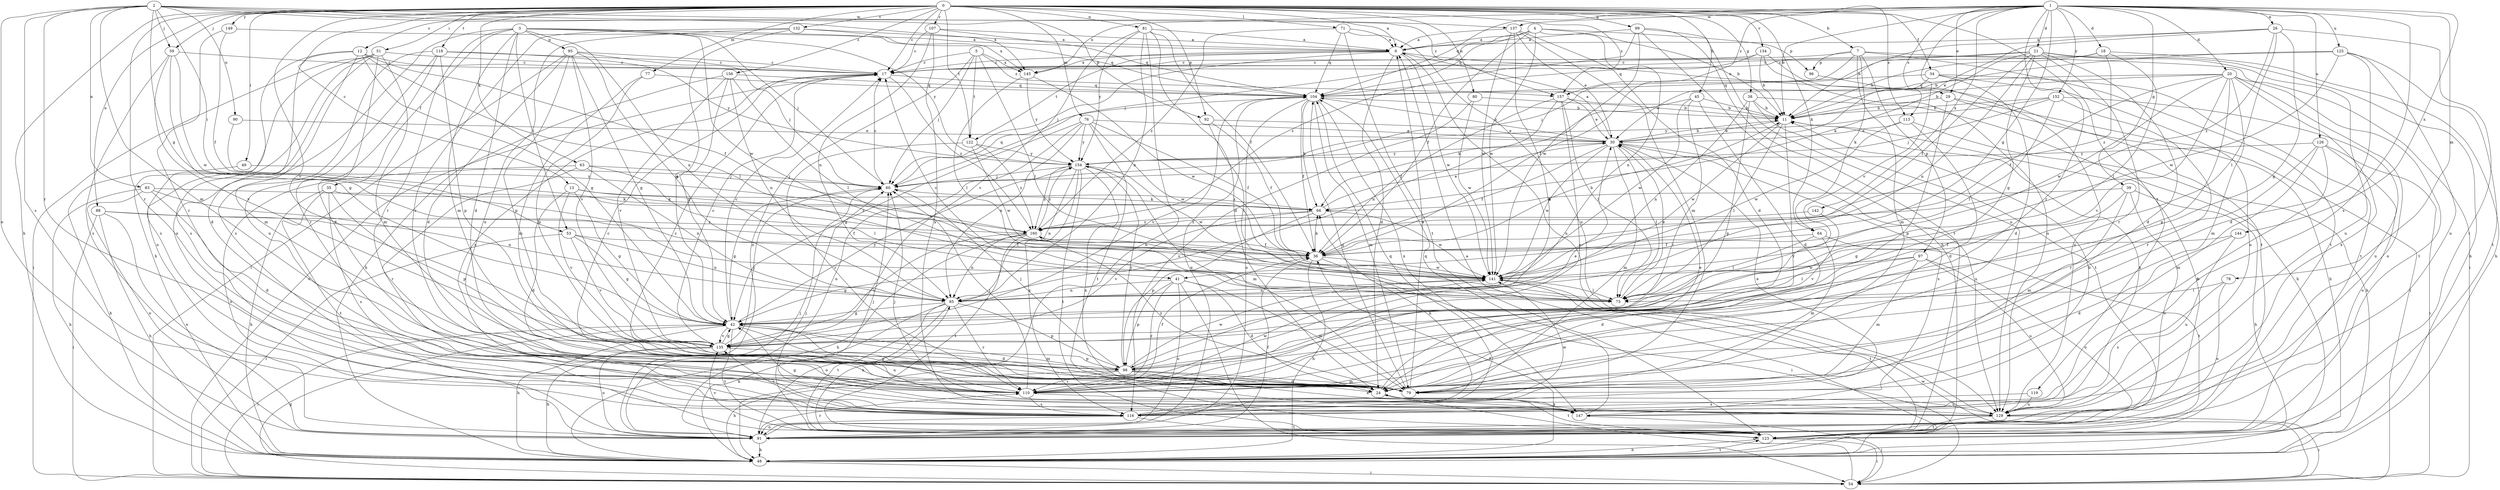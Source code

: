 strict digraph  {
0;
1;
2;
3;
4;
5;
6;
7;
11;
12;
13;
17;
18;
20;
21;
24;
26;
29;
30;
34;
35;
36;
38;
39;
41;
42;
45;
48;
49;
51;
53;
54;
59;
60;
63;
64;
66;
71;
73;
76;
77;
78;
79;
80;
81;
83;
85;
88;
90;
91;
92;
95;
96;
97;
98;
99;
104;
107;
110;
113;
116;
118;
119;
122;
123;
125;
126;
129;
132;
134;
135;
137;
141;
142;
144;
145;
147;
149;
152;
154;
156;
157;
160;
0 -> 6  [label=a];
0 -> 7  [label=b];
0 -> 12  [label=c];
0 -> 13  [label=c];
0 -> 17  [label=c];
0 -> 34  [label=f];
0 -> 38  [label=g];
0 -> 45  [label=h];
0 -> 48  [label=h];
0 -> 49  [label=i];
0 -> 51  [label=i];
0 -> 59  [label=j];
0 -> 63  [label=k];
0 -> 64  [label=k];
0 -> 71  [label=l];
0 -> 76  [label=m];
0 -> 77  [label=m];
0 -> 80  [label=n];
0 -> 81  [label=n];
0 -> 88  [label=o];
0 -> 92  [label=p];
0 -> 99  [label=q];
0 -> 107  [label=r];
0 -> 110  [label=r];
0 -> 113  [label=s];
0 -> 118  [label=t];
0 -> 119  [label=t];
0 -> 122  [label=t];
0 -> 132  [label=v];
0 -> 134  [label=v];
0 -> 135  [label=v];
0 -> 149  [label=y];
0 -> 156  [label=z];
0 -> 157  [label=z];
1 -> 11  [label=b];
1 -> 18  [label=d];
1 -> 20  [label=d];
1 -> 21  [label=d];
1 -> 26  [label=e];
1 -> 29  [label=e];
1 -> 39  [label=g];
1 -> 41  [label=g];
1 -> 78  [label=m];
1 -> 104  [label=q];
1 -> 110  [label=r];
1 -> 113  [label=s];
1 -> 116  [label=s];
1 -> 125  [label=u];
1 -> 126  [label=u];
1 -> 135  [label=v];
1 -> 137  [label=w];
1 -> 142  [label=x];
1 -> 144  [label=x];
1 -> 145  [label=x];
1 -> 152  [label=y];
1 -> 157  [label=z];
2 -> 41  [label=g];
2 -> 53  [label=i];
2 -> 59  [label=j];
2 -> 79  [label=m];
2 -> 83  [label=n];
2 -> 90  [label=o];
2 -> 91  [label=o];
2 -> 92  [label=p];
2 -> 110  [label=r];
2 -> 116  [label=s];
2 -> 137  [label=w];
2 -> 145  [label=x];
2 -> 157  [label=z];
3 -> 24  [label=d];
3 -> 35  [label=f];
3 -> 53  [label=i];
3 -> 60  [label=j];
3 -> 79  [label=m];
3 -> 85  [label=n];
3 -> 91  [label=o];
3 -> 95  [label=p];
3 -> 110  [label=r];
3 -> 141  [label=w];
3 -> 145  [label=x];
3 -> 154  [label=y];
4 -> 6  [label=a];
4 -> 11  [label=b];
4 -> 36  [label=f];
4 -> 60  [label=j];
4 -> 85  [label=n];
4 -> 96  [label=p];
4 -> 104  [label=q];
4 -> 141  [label=w];
5 -> 17  [label=c];
5 -> 60  [label=j];
5 -> 73  [label=l];
5 -> 91  [label=o];
5 -> 122  [label=t];
5 -> 145  [label=x];
5 -> 157  [label=z];
6 -> 17  [label=c];
6 -> 24  [label=d];
6 -> 29  [label=e];
6 -> 60  [label=j];
6 -> 122  [label=t];
6 -> 129  [label=u];
6 -> 141  [label=w];
6 -> 145  [label=x];
7 -> 17  [label=c];
7 -> 36  [label=f];
7 -> 54  [label=i];
7 -> 64  [label=k];
7 -> 79  [label=m];
7 -> 96  [label=p];
7 -> 97  [label=p];
7 -> 123  [label=t];
11 -> 30  [label=e];
11 -> 73  [label=l];
11 -> 110  [label=r];
11 -> 141  [label=w];
11 -> 147  [label=x];
12 -> 17  [label=c];
12 -> 24  [label=d];
12 -> 36  [label=f];
12 -> 42  [label=g];
12 -> 73  [label=l];
12 -> 79  [label=m];
12 -> 116  [label=s];
13 -> 24  [label=d];
13 -> 42  [label=g];
13 -> 66  [label=k];
13 -> 135  [label=v];
13 -> 160  [label=z];
17 -> 104  [label=q];
17 -> 160  [label=z];
18 -> 11  [label=b];
18 -> 17  [label=c];
18 -> 48  [label=h];
18 -> 73  [label=l];
18 -> 160  [label=z];
20 -> 11  [label=b];
20 -> 36  [label=f];
20 -> 79  [label=m];
20 -> 91  [label=o];
20 -> 98  [label=p];
20 -> 104  [label=q];
20 -> 123  [label=t];
20 -> 135  [label=v];
20 -> 141  [label=w];
20 -> 147  [label=x];
21 -> 17  [label=c];
21 -> 24  [label=d];
21 -> 36  [label=f];
21 -> 42  [label=g];
21 -> 48  [label=h];
21 -> 60  [label=j];
21 -> 66  [label=k];
21 -> 85  [label=n];
21 -> 110  [label=r];
21 -> 129  [label=u];
24 -> 17  [label=c];
24 -> 30  [label=e];
24 -> 123  [label=t];
24 -> 147  [label=x];
26 -> 6  [label=a];
26 -> 11  [label=b];
26 -> 30  [label=e];
26 -> 42  [label=g];
26 -> 73  [label=l];
26 -> 123  [label=t];
26 -> 160  [label=z];
29 -> 11  [label=b];
29 -> 48  [label=h];
29 -> 54  [label=i];
29 -> 98  [label=p];
30 -> 6  [label=a];
30 -> 11  [label=b];
30 -> 36  [label=f];
30 -> 73  [label=l];
30 -> 79  [label=m];
30 -> 104  [label=q];
30 -> 116  [label=s];
30 -> 129  [label=u];
30 -> 141  [label=w];
30 -> 154  [label=y];
34 -> 24  [label=d];
34 -> 30  [label=e];
34 -> 104  [label=q];
34 -> 123  [label=t];
34 -> 129  [label=u];
35 -> 48  [label=h];
35 -> 66  [label=k];
35 -> 98  [label=p];
35 -> 116  [label=s];
35 -> 123  [label=t];
36 -> 11  [label=b];
36 -> 42  [label=g];
36 -> 48  [label=h];
36 -> 54  [label=i];
36 -> 66  [label=k];
36 -> 141  [label=w];
38 -> 11  [label=b];
38 -> 48  [label=h];
38 -> 85  [label=n];
38 -> 98  [label=p];
38 -> 123  [label=t];
39 -> 42  [label=g];
39 -> 48  [label=h];
39 -> 66  [label=k];
39 -> 79  [label=m];
39 -> 91  [label=o];
41 -> 24  [label=d];
41 -> 54  [label=i];
41 -> 79  [label=m];
41 -> 85  [label=n];
41 -> 91  [label=o];
41 -> 98  [label=p];
41 -> 110  [label=r];
42 -> 17  [label=c];
42 -> 24  [label=d];
42 -> 48  [label=h];
42 -> 54  [label=i];
42 -> 79  [label=m];
42 -> 123  [label=t];
42 -> 129  [label=u];
42 -> 135  [label=v];
42 -> 154  [label=y];
45 -> 11  [label=b];
45 -> 24  [label=d];
45 -> 66  [label=k];
45 -> 110  [label=r];
45 -> 141  [label=w];
48 -> 6  [label=a];
48 -> 36  [label=f];
48 -> 54  [label=i];
48 -> 123  [label=t];
49 -> 48  [label=h];
49 -> 60  [label=j];
51 -> 17  [label=c];
51 -> 24  [label=d];
51 -> 48  [label=h];
51 -> 54  [label=i];
51 -> 79  [label=m];
51 -> 91  [label=o];
51 -> 116  [label=s];
53 -> 36  [label=f];
53 -> 42  [label=g];
53 -> 54  [label=i];
53 -> 85  [label=n];
53 -> 135  [label=v];
54 -> 17  [label=c];
54 -> 24  [label=d];
54 -> 42  [label=g];
54 -> 141  [label=w];
59 -> 17  [label=c];
59 -> 42  [label=g];
59 -> 116  [label=s];
59 -> 135  [label=v];
59 -> 141  [label=w];
60 -> 17  [label=c];
60 -> 42  [label=g];
60 -> 66  [label=k];
60 -> 104  [label=q];
63 -> 60  [label=j];
63 -> 73  [label=l];
63 -> 85  [label=n];
63 -> 91  [label=o];
63 -> 110  [label=r];
64 -> 36  [label=f];
64 -> 73  [label=l];
64 -> 79  [label=m];
64 -> 123  [label=t];
66 -> 30  [label=e];
66 -> 98  [label=p];
66 -> 135  [label=v];
66 -> 141  [label=w];
66 -> 160  [label=z];
71 -> 6  [label=a];
71 -> 104  [label=q];
71 -> 123  [label=t];
71 -> 129  [label=u];
71 -> 160  [label=z];
73 -> 17  [label=c];
73 -> 30  [label=e];
76 -> 30  [label=e];
76 -> 36  [label=f];
76 -> 42  [label=g];
76 -> 85  [label=n];
76 -> 91  [label=o];
76 -> 123  [label=t];
76 -> 141  [label=w];
76 -> 154  [label=y];
77 -> 79  [label=m];
77 -> 98  [label=p];
77 -> 104  [label=q];
78 -> 73  [label=l];
78 -> 91  [label=o];
78 -> 116  [label=s];
79 -> 6  [label=a];
79 -> 17  [label=c];
79 -> 104  [label=q];
79 -> 160  [label=z];
80 -> 11  [label=b];
80 -> 116  [label=s];
80 -> 141  [label=w];
81 -> 6  [label=a];
81 -> 24  [label=d];
81 -> 36  [label=f];
81 -> 48  [label=h];
81 -> 85  [label=n];
81 -> 135  [label=v];
81 -> 154  [label=y];
83 -> 24  [label=d];
83 -> 48  [label=h];
83 -> 66  [label=k];
83 -> 85  [label=n];
83 -> 91  [label=o];
85 -> 42  [label=g];
85 -> 48  [label=h];
85 -> 91  [label=o];
85 -> 98  [label=p];
85 -> 110  [label=r];
85 -> 123  [label=t];
88 -> 36  [label=f];
88 -> 48  [label=h];
88 -> 54  [label=i];
88 -> 91  [label=o];
88 -> 160  [label=z];
90 -> 30  [label=e];
90 -> 160  [label=z];
91 -> 11  [label=b];
91 -> 36  [label=f];
91 -> 48  [label=h];
91 -> 60  [label=j];
91 -> 104  [label=q];
91 -> 110  [label=r];
92 -> 30  [label=e];
92 -> 36  [label=f];
92 -> 73  [label=l];
95 -> 17  [label=c];
95 -> 24  [label=d];
95 -> 42  [label=g];
95 -> 54  [label=i];
95 -> 60  [label=j];
95 -> 85  [label=n];
95 -> 98  [label=p];
95 -> 135  [label=v];
96 -> 129  [label=u];
97 -> 24  [label=d];
97 -> 73  [label=l];
97 -> 79  [label=m];
97 -> 91  [label=o];
97 -> 129  [label=u];
97 -> 141  [label=w];
98 -> 24  [label=d];
98 -> 30  [label=e];
98 -> 48  [label=h];
98 -> 60  [label=j];
98 -> 79  [label=m];
98 -> 110  [label=r];
98 -> 141  [label=w];
98 -> 147  [label=x];
98 -> 154  [label=y];
99 -> 6  [label=a];
99 -> 48  [label=h];
99 -> 123  [label=t];
99 -> 129  [label=u];
99 -> 141  [label=w];
99 -> 160  [label=z];
104 -> 11  [label=b];
104 -> 36  [label=f];
104 -> 66  [label=k];
104 -> 79  [label=m];
104 -> 91  [label=o];
104 -> 135  [label=v];
104 -> 147  [label=x];
107 -> 6  [label=a];
107 -> 17  [label=c];
107 -> 85  [label=n];
107 -> 104  [label=q];
107 -> 147  [label=x];
110 -> 36  [label=f];
110 -> 42  [label=g];
110 -> 60  [label=j];
110 -> 116  [label=s];
110 -> 129  [label=u];
110 -> 141  [label=w];
113 -> 24  [label=d];
113 -> 30  [label=e];
113 -> 48  [label=h];
113 -> 141  [label=w];
116 -> 17  [label=c];
116 -> 30  [label=e];
116 -> 66  [label=k];
116 -> 91  [label=o];
116 -> 104  [label=q];
116 -> 123  [label=t];
116 -> 135  [label=v];
116 -> 141  [label=w];
118 -> 17  [label=c];
118 -> 98  [label=p];
118 -> 110  [label=r];
118 -> 116  [label=s];
118 -> 129  [label=u];
118 -> 154  [label=y];
119 -> 116  [label=s];
119 -> 129  [label=u];
122 -> 110  [label=r];
122 -> 141  [label=w];
122 -> 154  [label=y];
122 -> 160  [label=z];
123 -> 48  [label=h];
123 -> 54  [label=i];
123 -> 60  [label=j];
123 -> 85  [label=n];
123 -> 135  [label=v];
125 -> 11  [label=b];
125 -> 17  [label=c];
125 -> 24  [label=d];
125 -> 123  [label=t];
125 -> 129  [label=u];
125 -> 141  [label=w];
126 -> 54  [label=i];
126 -> 79  [label=m];
126 -> 91  [label=o];
126 -> 110  [label=r];
126 -> 116  [label=s];
126 -> 154  [label=y];
129 -> 42  [label=g];
129 -> 54  [label=i];
129 -> 60  [label=j];
129 -> 123  [label=t];
132 -> 6  [label=a];
132 -> 42  [label=g];
132 -> 104  [label=q];
132 -> 110  [label=r];
132 -> 129  [label=u];
134 -> 11  [label=b];
134 -> 17  [label=c];
134 -> 104  [label=q];
134 -> 123  [label=t];
134 -> 129  [label=u];
135 -> 17  [label=c];
135 -> 42  [label=g];
135 -> 48  [label=h];
135 -> 60  [label=j];
135 -> 91  [label=o];
135 -> 98  [label=p];
137 -> 6  [label=a];
137 -> 24  [label=d];
137 -> 30  [label=e];
137 -> 79  [label=m];
137 -> 98  [label=p];
137 -> 141  [label=w];
141 -> 73  [label=l];
141 -> 85  [label=n];
141 -> 123  [label=t];
142 -> 135  [label=v];
142 -> 160  [label=z];
144 -> 24  [label=d];
144 -> 36  [label=f];
144 -> 129  [label=u];
145 -> 73  [label=l];
145 -> 141  [label=w];
145 -> 154  [label=y];
147 -> 11  [label=b];
147 -> 54  [label=i];
147 -> 60  [label=j];
147 -> 104  [label=q];
149 -> 6  [label=a];
149 -> 36  [label=f];
149 -> 110  [label=r];
152 -> 11  [label=b];
152 -> 60  [label=j];
152 -> 73  [label=l];
152 -> 110  [label=r];
152 -> 129  [label=u];
152 -> 154  [label=y];
154 -> 60  [label=j];
154 -> 79  [label=m];
154 -> 85  [label=n];
154 -> 116  [label=s];
154 -> 123  [label=t];
154 -> 141  [label=w];
154 -> 147  [label=x];
154 -> 160  [label=z];
156 -> 42  [label=g];
156 -> 48  [label=h];
156 -> 73  [label=l];
156 -> 85  [label=n];
156 -> 104  [label=q];
156 -> 135  [label=v];
157 -> 11  [label=b];
157 -> 30  [label=e];
157 -> 36  [label=f];
157 -> 73  [label=l];
157 -> 85  [label=n];
157 -> 110  [label=r];
160 -> 36  [label=f];
160 -> 48  [label=h];
160 -> 85  [label=n];
160 -> 123  [label=t];
160 -> 135  [label=v];
160 -> 154  [label=y];
}
